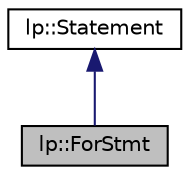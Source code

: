 digraph "lp::ForStmt"
{
  edge [fontname="Helvetica",fontsize="10",labelfontname="Helvetica",labelfontsize="10"];
  node [fontname="Helvetica",fontsize="10",shape=record];
  Node0 [label="lp::ForStmt",height=0.2,width=0.4,color="black", fillcolor="grey75", style="filled", fontcolor="black"];
  Node1 -> Node0 [dir="back",color="midnightblue",fontsize="10",style="solid",fontname="Helvetica"];
  Node1 [label="lp::Statement",height=0.2,width=0.4,color="black", fillcolor="white", style="filled",URL="$classlp_1_1Statement.html",tooltip="Definition of atributes and methods of Statement class. "];
}
